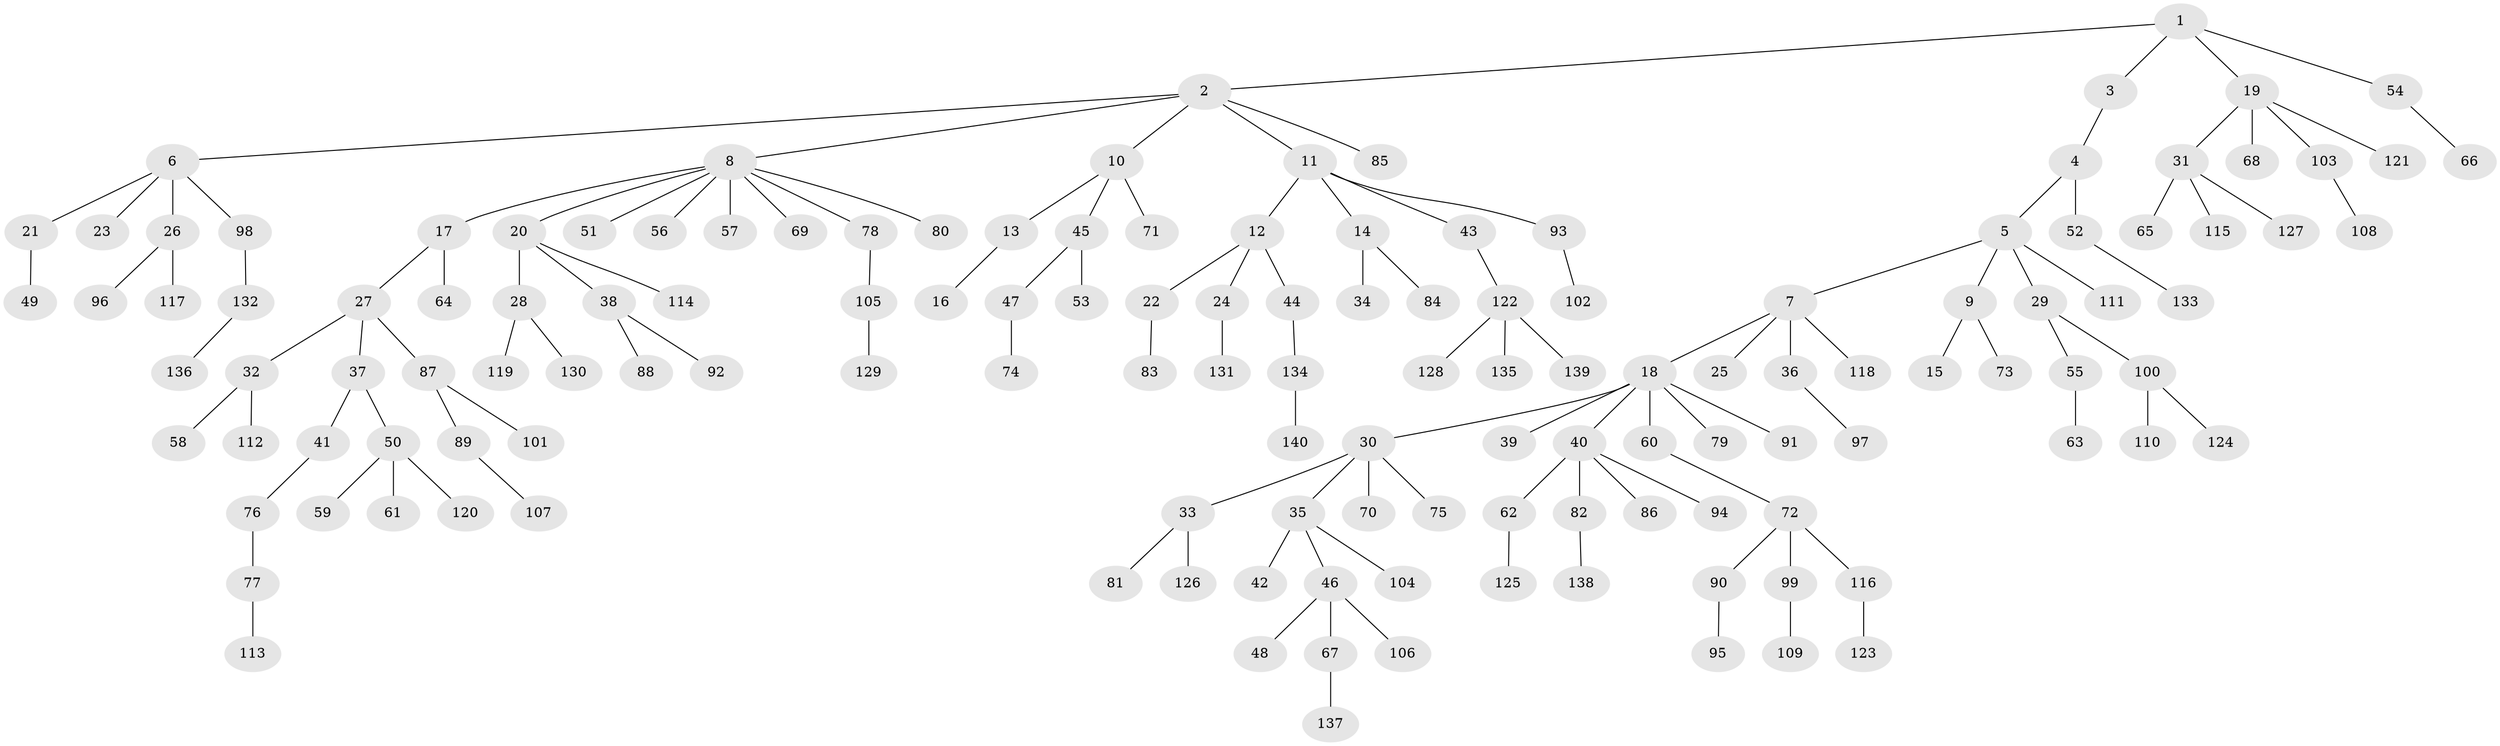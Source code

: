 // Generated by graph-tools (version 1.1) at 2025/50/03/09/25 03:50:26]
// undirected, 140 vertices, 139 edges
graph export_dot {
graph [start="1"]
  node [color=gray90,style=filled];
  1;
  2;
  3;
  4;
  5;
  6;
  7;
  8;
  9;
  10;
  11;
  12;
  13;
  14;
  15;
  16;
  17;
  18;
  19;
  20;
  21;
  22;
  23;
  24;
  25;
  26;
  27;
  28;
  29;
  30;
  31;
  32;
  33;
  34;
  35;
  36;
  37;
  38;
  39;
  40;
  41;
  42;
  43;
  44;
  45;
  46;
  47;
  48;
  49;
  50;
  51;
  52;
  53;
  54;
  55;
  56;
  57;
  58;
  59;
  60;
  61;
  62;
  63;
  64;
  65;
  66;
  67;
  68;
  69;
  70;
  71;
  72;
  73;
  74;
  75;
  76;
  77;
  78;
  79;
  80;
  81;
  82;
  83;
  84;
  85;
  86;
  87;
  88;
  89;
  90;
  91;
  92;
  93;
  94;
  95;
  96;
  97;
  98;
  99;
  100;
  101;
  102;
  103;
  104;
  105;
  106;
  107;
  108;
  109;
  110;
  111;
  112;
  113;
  114;
  115;
  116;
  117;
  118;
  119;
  120;
  121;
  122;
  123;
  124;
  125;
  126;
  127;
  128;
  129;
  130;
  131;
  132;
  133;
  134;
  135;
  136;
  137;
  138;
  139;
  140;
  1 -- 2;
  1 -- 3;
  1 -- 19;
  1 -- 54;
  2 -- 6;
  2 -- 8;
  2 -- 10;
  2 -- 11;
  2 -- 85;
  3 -- 4;
  4 -- 5;
  4 -- 52;
  5 -- 7;
  5 -- 9;
  5 -- 29;
  5 -- 111;
  6 -- 21;
  6 -- 23;
  6 -- 26;
  6 -- 98;
  7 -- 18;
  7 -- 25;
  7 -- 36;
  7 -- 118;
  8 -- 17;
  8 -- 20;
  8 -- 51;
  8 -- 56;
  8 -- 57;
  8 -- 69;
  8 -- 78;
  8 -- 80;
  9 -- 15;
  9 -- 73;
  10 -- 13;
  10 -- 45;
  10 -- 71;
  11 -- 12;
  11 -- 14;
  11 -- 43;
  11 -- 93;
  12 -- 22;
  12 -- 24;
  12 -- 44;
  13 -- 16;
  14 -- 34;
  14 -- 84;
  17 -- 27;
  17 -- 64;
  18 -- 30;
  18 -- 39;
  18 -- 40;
  18 -- 60;
  18 -- 79;
  18 -- 91;
  19 -- 31;
  19 -- 68;
  19 -- 103;
  19 -- 121;
  20 -- 28;
  20 -- 38;
  20 -- 114;
  21 -- 49;
  22 -- 83;
  24 -- 131;
  26 -- 96;
  26 -- 117;
  27 -- 32;
  27 -- 37;
  27 -- 87;
  28 -- 119;
  28 -- 130;
  29 -- 55;
  29 -- 100;
  30 -- 33;
  30 -- 35;
  30 -- 70;
  30 -- 75;
  31 -- 65;
  31 -- 115;
  31 -- 127;
  32 -- 58;
  32 -- 112;
  33 -- 81;
  33 -- 126;
  35 -- 42;
  35 -- 46;
  35 -- 104;
  36 -- 97;
  37 -- 41;
  37 -- 50;
  38 -- 88;
  38 -- 92;
  40 -- 62;
  40 -- 82;
  40 -- 86;
  40 -- 94;
  41 -- 76;
  43 -- 122;
  44 -- 134;
  45 -- 47;
  45 -- 53;
  46 -- 48;
  46 -- 67;
  46 -- 106;
  47 -- 74;
  50 -- 59;
  50 -- 61;
  50 -- 120;
  52 -- 133;
  54 -- 66;
  55 -- 63;
  60 -- 72;
  62 -- 125;
  67 -- 137;
  72 -- 90;
  72 -- 99;
  72 -- 116;
  76 -- 77;
  77 -- 113;
  78 -- 105;
  82 -- 138;
  87 -- 89;
  87 -- 101;
  89 -- 107;
  90 -- 95;
  93 -- 102;
  98 -- 132;
  99 -- 109;
  100 -- 110;
  100 -- 124;
  103 -- 108;
  105 -- 129;
  116 -- 123;
  122 -- 128;
  122 -- 135;
  122 -- 139;
  132 -- 136;
  134 -- 140;
}

